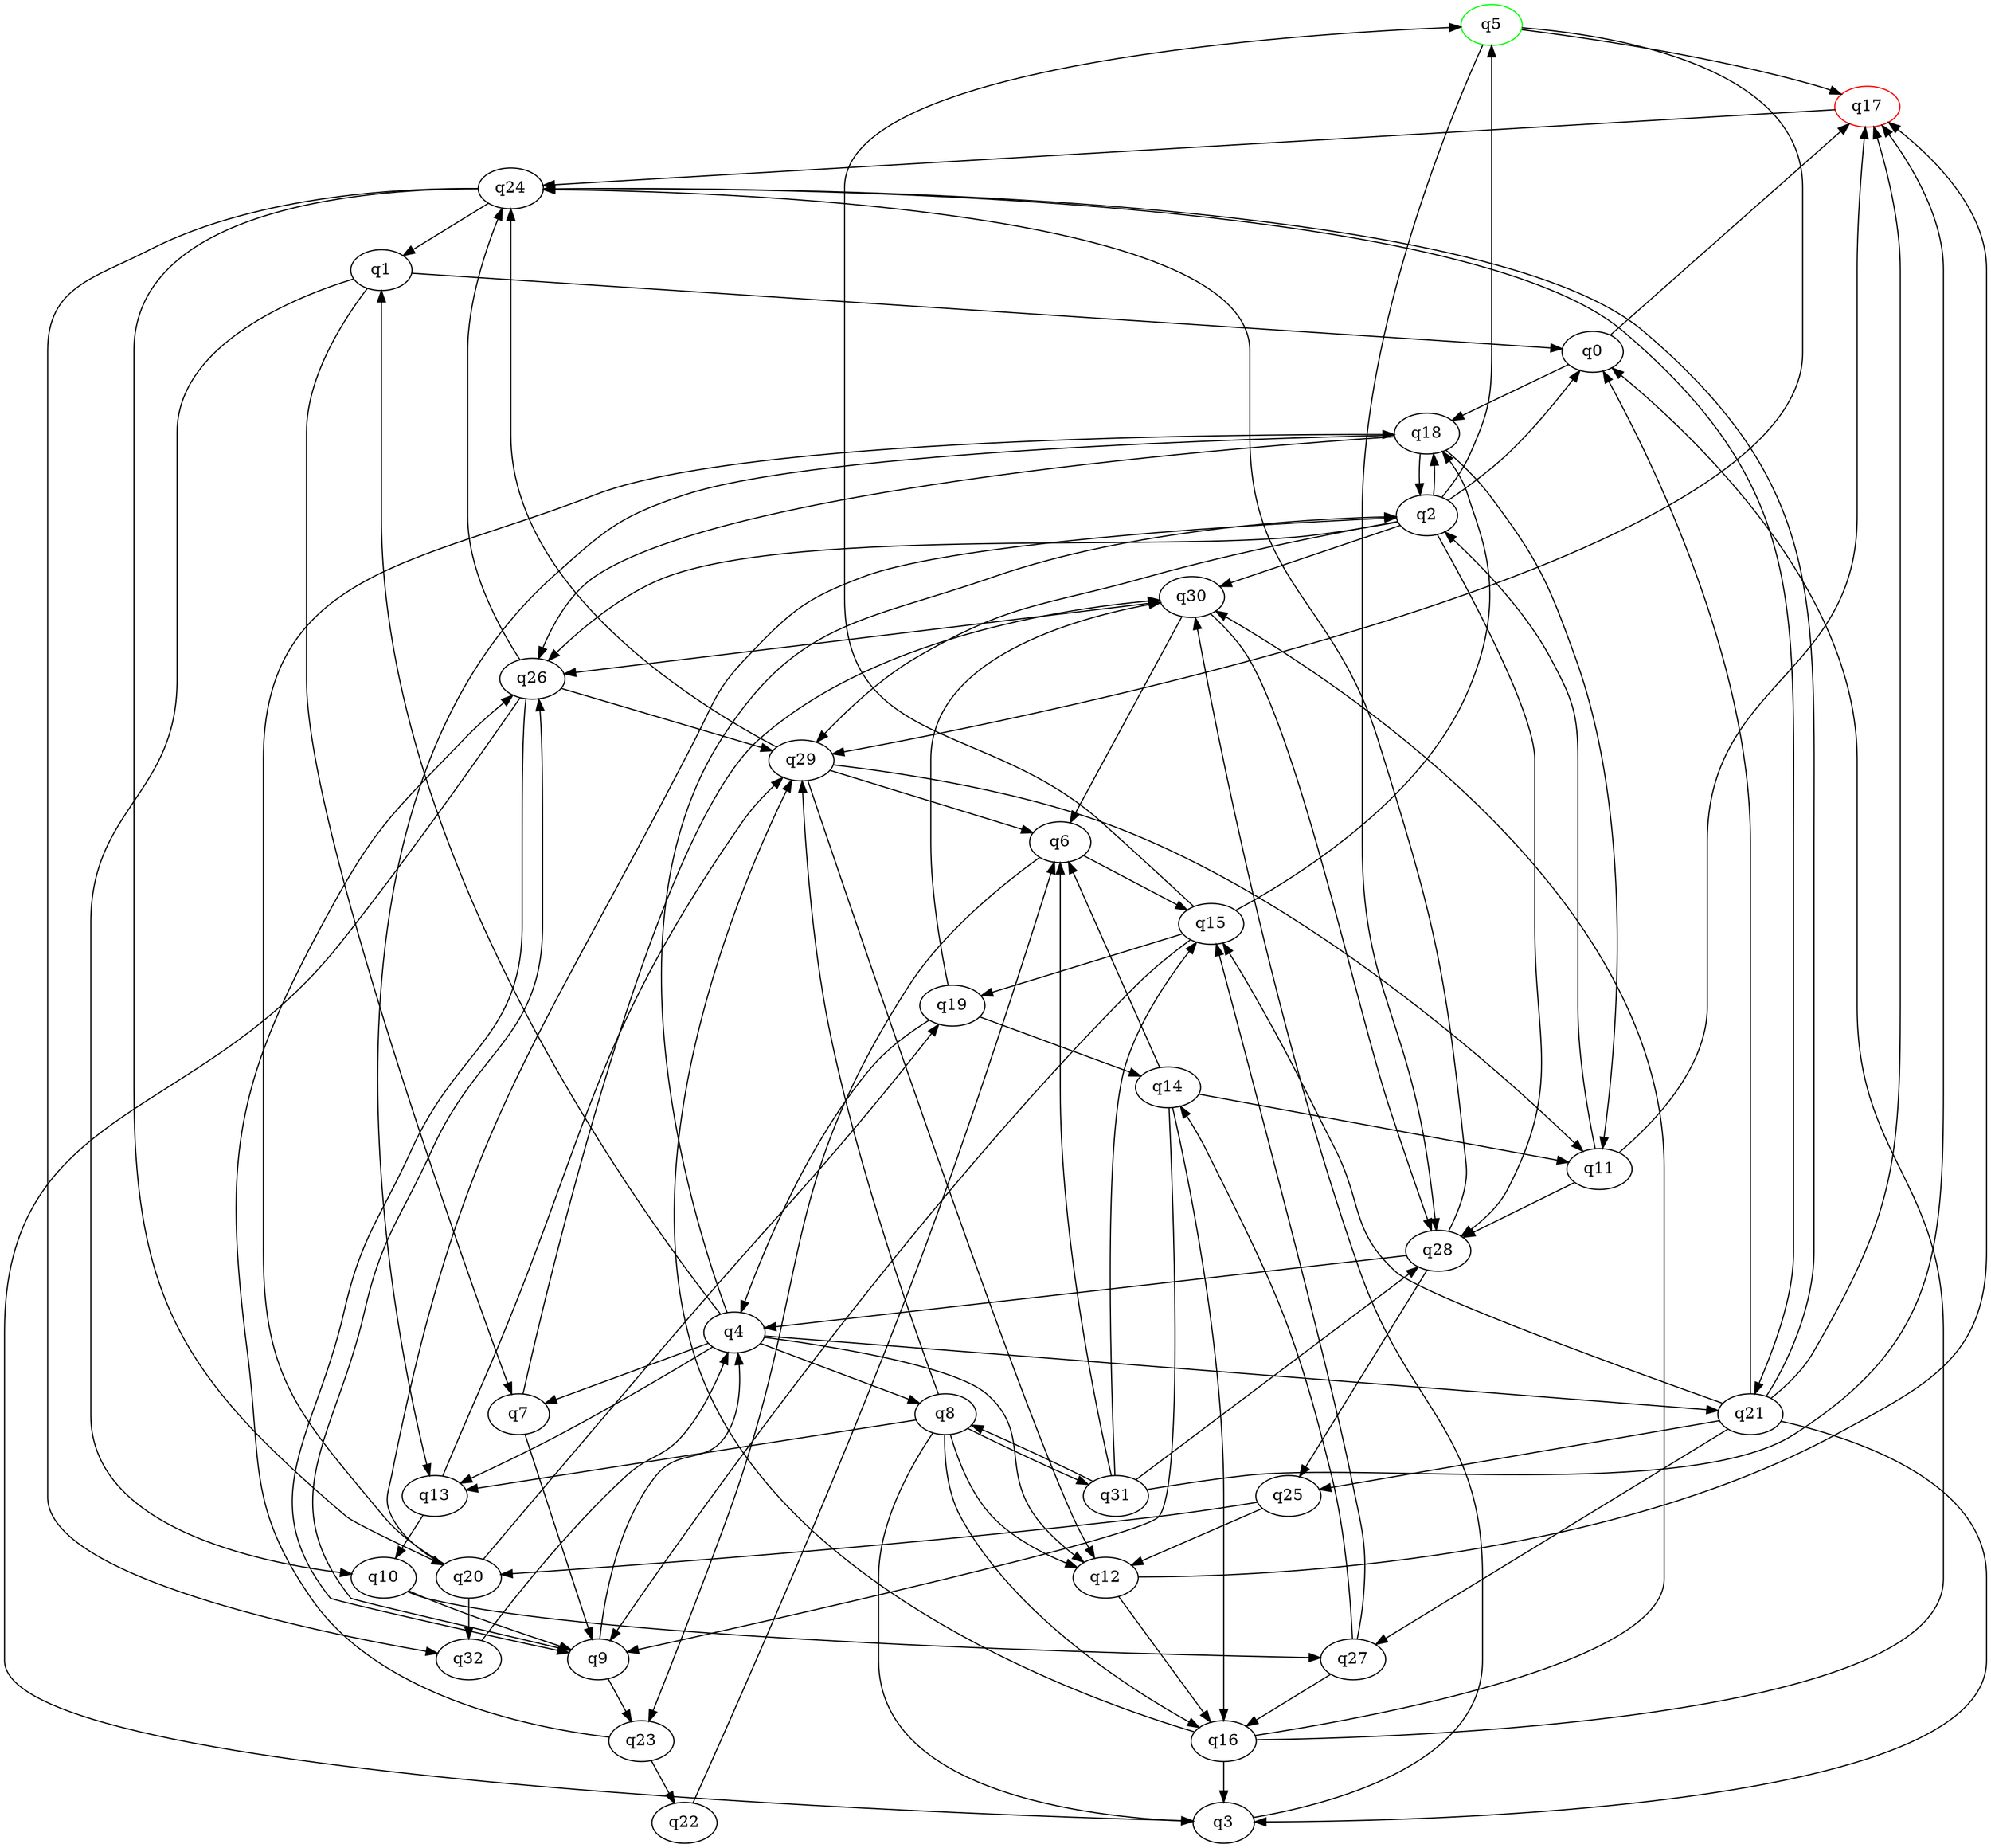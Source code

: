 digraph A{
q5 [initial=1,color=green];
q17 [final=1,color=red];
q0 -> q17;
q0 -> q18;
q1 -> q0;
q1 -> q7;
q1 -> q10;
q2 -> q0;
q2 -> q5;
q2 -> q18;
q2 -> q26;
q2 -> q28;
q2 -> q29;
q2 -> q30;
q3 -> q30;
q4 -> q1;
q4 -> q2;
q4 -> q7;
q4 -> q8;
q4 -> q12;
q4 -> q13;
q4 -> q21;
q5 -> q17;
q5 -> q28;
q5 -> q29;
q6 -> q15;
q6 -> q23;
q7 -> q9;
q7 -> q30;
q8 -> q3;
q8 -> q12;
q8 -> q13;
q8 -> q16;
q8 -> q29;
q8 -> q31;
q9 -> q4;
q9 -> q23;
q9 -> q26;
q10 -> q9;
q10 -> q27;
q11 -> q2;
q11 -> q17;
q11 -> q28;
q12 -> q16;
q12 -> q17;
q13 -> q10;
q13 -> q29;
q14 -> q6;
q14 -> q9;
q14 -> q11;
q14 -> q16;
q15 -> q5;
q15 -> q9;
q15 -> q18;
q15 -> q19;
q16 -> q0;
q16 -> q3;
q16 -> q29;
q16 -> q30;
q17 -> q24;
q18 -> q2;
q18 -> q11;
q18 -> q13;
q18 -> q26;
q19 -> q4;
q19 -> q14;
q19 -> q30;
q20 -> q2;
q20 -> q18;
q20 -> q19;
q20 -> q32;
q21 -> q0;
q21 -> q3;
q21 -> q15;
q21 -> q17;
q21 -> q24;
q21 -> q25;
q21 -> q27;
q22 -> q6;
q23 -> q22;
q23 -> q26;
q24 -> q1;
q24 -> q20;
q24 -> q21;
q24 -> q32;
q25 -> q12;
q25 -> q20;
q26 -> q3;
q26 -> q9;
q26 -> q24;
q26 -> q29;
q27 -> q14;
q27 -> q15;
q27 -> q16;
q28 -> q4;
q28 -> q24;
q28 -> q25;
q29 -> q6;
q29 -> q11;
q29 -> q12;
q29 -> q24;
q30 -> q6;
q30 -> q26;
q30 -> q28;
q31 -> q6;
q31 -> q8;
q31 -> q15;
q31 -> q17;
q31 -> q28;
q32 -> q4;
}